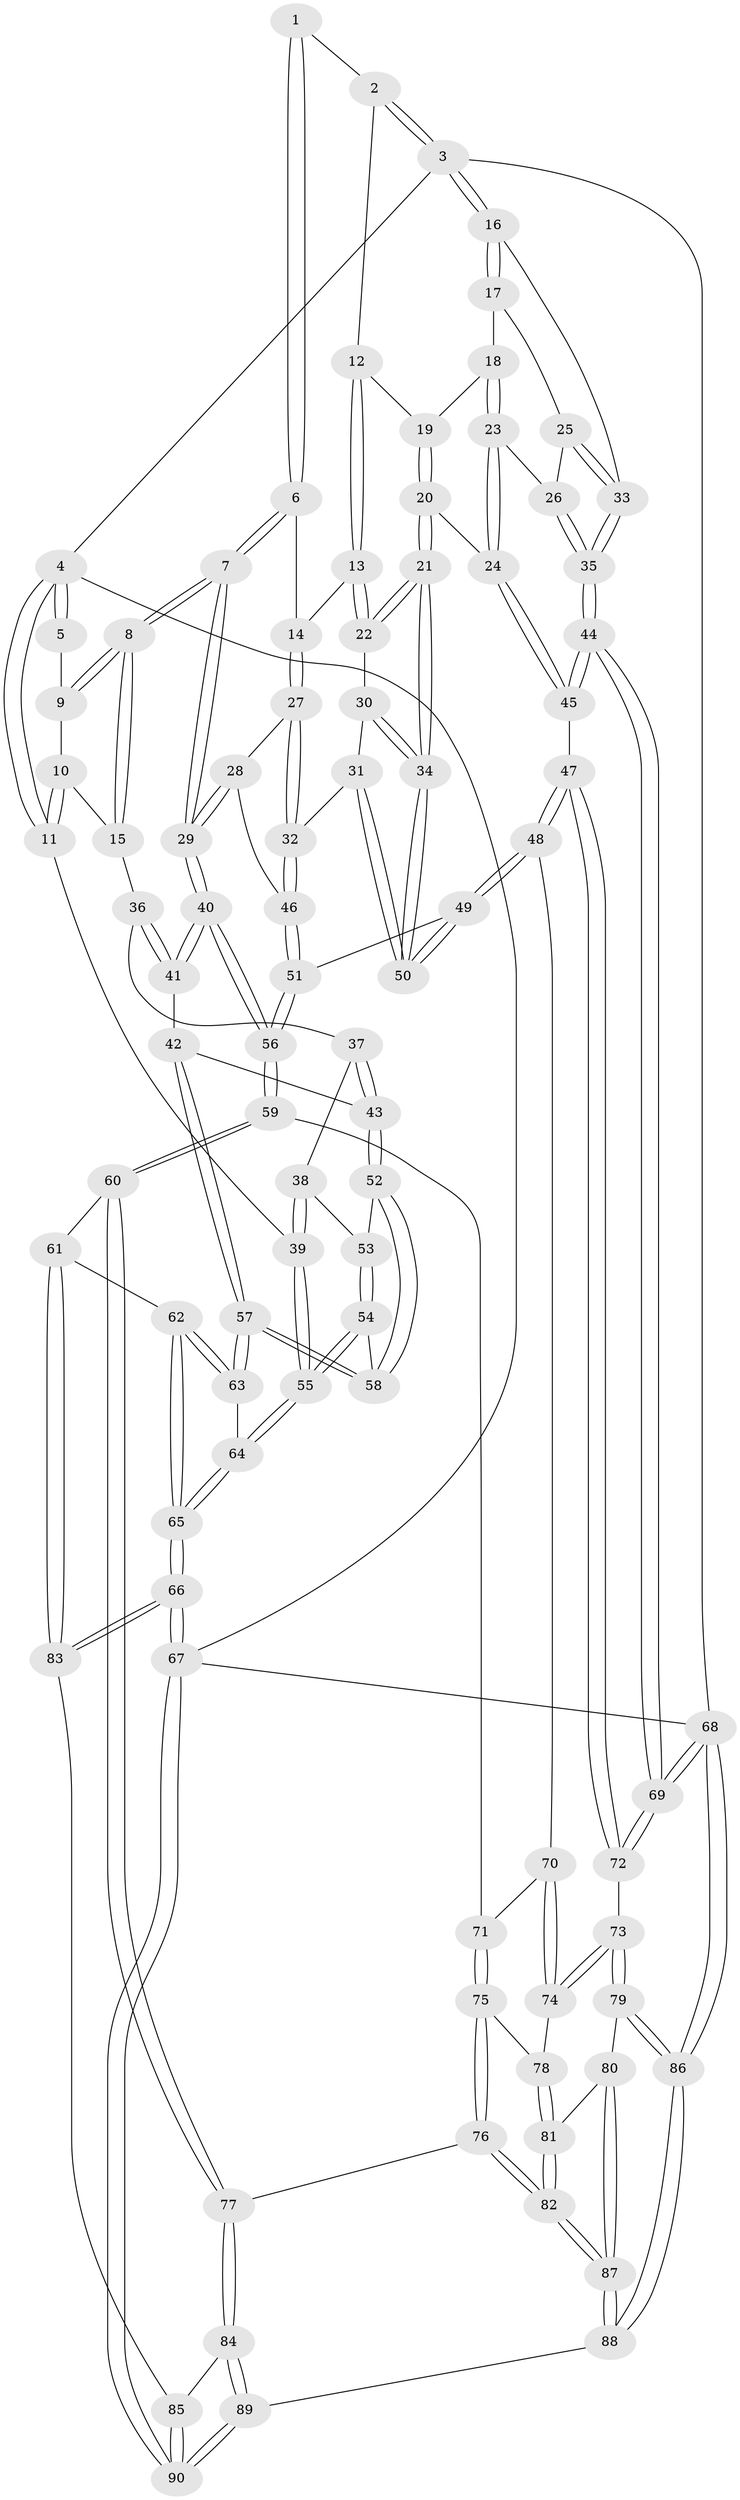 // coarse degree distribution, {8: 0.031746031746031744, 3: 0.1111111111111111, 5: 0.4603174603174603, 4: 0.25396825396825395, 6: 0.1111111111111111, 7: 0.031746031746031744}
// Generated by graph-tools (version 1.1) at 2025/04/03/04/25 22:04:32]
// undirected, 90 vertices, 222 edges
graph export_dot {
graph [start="1"]
  node [color=gray90,style=filled];
  1 [pos="+0.37325023854046957+0"];
  2 [pos="+0.7479543979848994+0"];
  3 [pos="+1+0"];
  4 [pos="+0+0"];
  5 [pos="+0.09642045472931134+0"];
  6 [pos="+0.36709954038178+0.08786527593941065"];
  7 [pos="+0.2745464458687021+0.17109461933751816"];
  8 [pos="+0.25550056295790485+0.17049170999682942"];
  9 [pos="+0.14673686981387987+0.0039811557714061006"];
  10 [pos="+0.091283459714169+0.06941650345934723"];
  11 [pos="+0+0.07927939241490344"];
  12 [pos="+0.7268672296391554+0"];
  13 [pos="+0.6320180884170046+0.12222670855349978"];
  14 [pos="+0.5017268505469327+0.1450061212967776"];
  15 [pos="+0.17490055741145943+0.19692179246626249"];
  16 [pos="+1+0"];
  17 [pos="+0.9073663961439309+0.13335438975158276"];
  18 [pos="+0.9045411687565933+0.13318352238668904"];
  19 [pos="+0.80664605142521+0.07723345795615104"];
  20 [pos="+0.8099755443408146+0.2781341438076479"];
  21 [pos="+0.7911227222384394+0.2834927730345883"];
  22 [pos="+0.6524692855836138+0.1890858391322435"];
  23 [pos="+0.8640049180284686+0.2634732732852402"];
  24 [pos="+0.8243991005658693+0.2805483119834193"];
  25 [pos="+0.9861684851398653+0.21590523355076963"];
  26 [pos="+0.8915210050379272+0.26600300330576027"];
  27 [pos="+0.4913842609669815+0.24871910447603318"];
  28 [pos="+0.4220083803325907+0.3029423514509548"];
  29 [pos="+0.3313937470261253+0.3224976133057674"];
  30 [pos="+0.6378049812243313+0.24157153681015212"];
  31 [pos="+0.6135739310761293+0.3111060555798389"];
  32 [pos="+0.5462468432628066+0.32048221716244263"];
  33 [pos="+1+0.2846342665614122"];
  34 [pos="+0.7469047495624304+0.3518809078264177"];
  35 [pos="+1+0.501028278440597"];
  36 [pos="+0.16964909585869017+0.1999994123499219"];
  37 [pos="+0.15410684164736874+0.20671355239416647"];
  38 [pos="+0.022186184252600712+0.24299843872953547"];
  39 [pos="+0+0.15879169789322417"];
  40 [pos="+0.3168051894320054+0.42523429131943874"];
  41 [pos="+0.21255390963172252+0.4235358082486935"];
  42 [pos="+0.19506779178955835+0.4260292916166198"];
  43 [pos="+0.16632277678298915+0.42395375995573364"];
  44 [pos="+1+0.5578142559304395"];
  45 [pos="+0.9842726459873195+0.5631245009853987"];
  46 [pos="+0.5113140616380017+0.3732020989582225"];
  47 [pos="+0.9340691699652484+0.5752359139823291"];
  48 [pos="+0.8248868526498256+0.5571006252560796"];
  49 [pos="+0.6990718739825585+0.44570891626213405"];
  50 [pos="+0.6989052208666989+0.43831619441993225"];
  51 [pos="+0.4867114192467829+0.5175198966275718"];
  52 [pos="+0.13265804669883213+0.42768220084747355"];
  53 [pos="+0.07086852518409986+0.3529576863072464"];
  54 [pos="+0+0.5146130958495604"];
  55 [pos="+0+0.5364615194710016"];
  56 [pos="+0.4207848835945525+0.5764451040918219"];
  57 [pos="+0.17074680268153425+0.6654288789278994"];
  58 [pos="+0.0664041041568994+0.5138681632475164"];
  59 [pos="+0.4159723797811848+0.6185637658231821"];
  60 [pos="+0.24750642466299477+0.721313722566064"];
  61 [pos="+0.22880956974563246+0.7250432308587635"];
  62 [pos="+0.1982541947470267+0.7019297178528247"];
  63 [pos="+0.17504925424235007+0.6741207585303014"];
  64 [pos="+0+0.5837482053642893"];
  65 [pos="+0+0.748450136209653"];
  66 [pos="+0+1"];
  67 [pos="+0+1"];
  68 [pos="+1+1"];
  69 [pos="+1+1"];
  70 [pos="+0.7544730385117197+0.6105774698791958"];
  71 [pos="+0.42973992595677407+0.6304573336869163"];
  72 [pos="+0.81852827713046+0.8168913323149621"];
  73 [pos="+0.7440823376513649+0.8425364444669631"];
  74 [pos="+0.6672416279581573+0.7553362579289056"];
  75 [pos="+0.49302174028420737+0.7124743557769935"];
  76 [pos="+0.4567348793432274+0.8884418551220493"];
  77 [pos="+0.35580007567388666+0.9027942920371939"];
  78 [pos="+0.5449266181304091+0.7435057296973109"];
  79 [pos="+0.7277092310600427+0.8837742720311584"];
  80 [pos="+0.6873117236729461+0.908952468966561"];
  81 [pos="+0.5695847897298444+0.837248830944271"];
  82 [pos="+0.5383413697766253+1"];
  83 [pos="+0.15466452528487348+0.8425112792809102"];
  84 [pos="+0.349809140054307+0.9392872179629778"];
  85 [pos="+0.20315316495502977+0.9604974219001214"];
  86 [pos="+1+1"];
  87 [pos="+0.5533541749115356+1"];
  88 [pos="+0.5336128216145286+1"];
  89 [pos="+0.42322019975559716+1"];
  90 [pos="+0.2254862514663435+1"];
  1 -- 2;
  1 -- 6;
  1 -- 6;
  2 -- 3;
  2 -- 3;
  2 -- 12;
  3 -- 4;
  3 -- 16;
  3 -- 16;
  3 -- 68;
  4 -- 5;
  4 -- 5;
  4 -- 11;
  4 -- 11;
  4 -- 67;
  5 -- 9;
  6 -- 7;
  6 -- 7;
  6 -- 14;
  7 -- 8;
  7 -- 8;
  7 -- 29;
  7 -- 29;
  8 -- 9;
  8 -- 9;
  8 -- 15;
  8 -- 15;
  9 -- 10;
  10 -- 11;
  10 -- 11;
  10 -- 15;
  11 -- 39;
  12 -- 13;
  12 -- 13;
  12 -- 19;
  13 -- 14;
  13 -- 22;
  13 -- 22;
  14 -- 27;
  14 -- 27;
  15 -- 36;
  16 -- 17;
  16 -- 17;
  16 -- 33;
  17 -- 18;
  17 -- 25;
  18 -- 19;
  18 -- 23;
  18 -- 23;
  19 -- 20;
  19 -- 20;
  20 -- 21;
  20 -- 21;
  20 -- 24;
  21 -- 22;
  21 -- 22;
  21 -- 34;
  21 -- 34;
  22 -- 30;
  23 -- 24;
  23 -- 24;
  23 -- 26;
  24 -- 45;
  24 -- 45;
  25 -- 26;
  25 -- 33;
  25 -- 33;
  26 -- 35;
  26 -- 35;
  27 -- 28;
  27 -- 32;
  27 -- 32;
  28 -- 29;
  28 -- 29;
  28 -- 46;
  29 -- 40;
  29 -- 40;
  30 -- 31;
  30 -- 34;
  30 -- 34;
  31 -- 32;
  31 -- 50;
  31 -- 50;
  32 -- 46;
  32 -- 46;
  33 -- 35;
  33 -- 35;
  34 -- 50;
  34 -- 50;
  35 -- 44;
  35 -- 44;
  36 -- 37;
  36 -- 41;
  36 -- 41;
  37 -- 38;
  37 -- 43;
  37 -- 43;
  38 -- 39;
  38 -- 39;
  38 -- 53;
  39 -- 55;
  39 -- 55;
  40 -- 41;
  40 -- 41;
  40 -- 56;
  40 -- 56;
  41 -- 42;
  42 -- 43;
  42 -- 57;
  42 -- 57;
  43 -- 52;
  43 -- 52;
  44 -- 45;
  44 -- 45;
  44 -- 69;
  44 -- 69;
  45 -- 47;
  46 -- 51;
  46 -- 51;
  47 -- 48;
  47 -- 48;
  47 -- 72;
  47 -- 72;
  48 -- 49;
  48 -- 49;
  48 -- 70;
  49 -- 50;
  49 -- 50;
  49 -- 51;
  51 -- 56;
  51 -- 56;
  52 -- 53;
  52 -- 58;
  52 -- 58;
  53 -- 54;
  53 -- 54;
  54 -- 55;
  54 -- 55;
  54 -- 58;
  55 -- 64;
  55 -- 64;
  56 -- 59;
  56 -- 59;
  57 -- 58;
  57 -- 58;
  57 -- 63;
  57 -- 63;
  59 -- 60;
  59 -- 60;
  59 -- 71;
  60 -- 61;
  60 -- 77;
  60 -- 77;
  61 -- 62;
  61 -- 83;
  61 -- 83;
  62 -- 63;
  62 -- 63;
  62 -- 65;
  62 -- 65;
  63 -- 64;
  64 -- 65;
  64 -- 65;
  65 -- 66;
  65 -- 66;
  66 -- 67;
  66 -- 67;
  66 -- 83;
  66 -- 83;
  67 -- 90;
  67 -- 90;
  67 -- 68;
  68 -- 69;
  68 -- 69;
  68 -- 86;
  68 -- 86;
  69 -- 72;
  69 -- 72;
  70 -- 71;
  70 -- 74;
  70 -- 74;
  71 -- 75;
  71 -- 75;
  72 -- 73;
  73 -- 74;
  73 -- 74;
  73 -- 79;
  73 -- 79;
  74 -- 78;
  75 -- 76;
  75 -- 76;
  75 -- 78;
  76 -- 77;
  76 -- 82;
  76 -- 82;
  77 -- 84;
  77 -- 84;
  78 -- 81;
  78 -- 81;
  79 -- 80;
  79 -- 86;
  79 -- 86;
  80 -- 81;
  80 -- 87;
  80 -- 87;
  81 -- 82;
  81 -- 82;
  82 -- 87;
  82 -- 87;
  83 -- 85;
  84 -- 85;
  84 -- 89;
  84 -- 89;
  85 -- 90;
  85 -- 90;
  86 -- 88;
  86 -- 88;
  87 -- 88;
  87 -- 88;
  88 -- 89;
  89 -- 90;
  89 -- 90;
}
